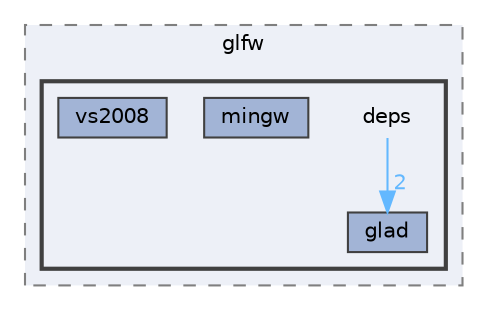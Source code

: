 digraph "C:/Users/HP/Documents/GitHub/Minero-Game/Old/Classes/lib/raylib/src/external/glfw/deps"
{
 // LATEX_PDF_SIZE
  bgcolor="transparent";
  edge [fontname=Helvetica,fontsize=10,labelfontname=Helvetica,labelfontsize=10];
  node [fontname=Helvetica,fontsize=10,shape=box,height=0.2,width=0.4];
  compound=true
  subgraph clusterdir_b5a5dcaaea388fc782e31bca61b800d1 {
    graph [ bgcolor="#edf0f7", pencolor="grey50", label="glfw", fontname=Helvetica,fontsize=10 style="filled,dashed", URL="dir_b5a5dcaaea388fc782e31bca61b800d1.html",tooltip=""]
  subgraph clusterdir_d62d5a12dbb76f3d4f679ff610056803 {
    graph [ bgcolor="#edf0f7", pencolor="grey25", label="", fontname=Helvetica,fontsize=10 style="filled,bold", URL="dir_d62d5a12dbb76f3d4f679ff610056803.html",tooltip=""]
    dir_d62d5a12dbb76f3d4f679ff610056803 [shape=plaintext, label="deps"];
  dir_15f0d52fa16b422d50c6f6e67d77dd00 [label="glad", fillcolor="#a2b4d6", color="grey25", style="filled", URL="dir_15f0d52fa16b422d50c6f6e67d77dd00.html",tooltip=""];
  dir_c1cd1a9992ad2f81133c21ff91e7ecc7 [label="mingw", fillcolor="#a2b4d6", color="grey25", style="filled", URL="dir_c1cd1a9992ad2f81133c21ff91e7ecc7.html",tooltip=""];
  dir_b8d9a7d046c3466ffe6ec706af1379de [label="vs2008", fillcolor="#a2b4d6", color="grey25", style="filled", URL="dir_b8d9a7d046c3466ffe6ec706af1379de.html",tooltip=""];
  }
  }
  dir_d62d5a12dbb76f3d4f679ff610056803->dir_15f0d52fa16b422d50c6f6e67d77dd00 [headlabel="2", labeldistance=1.5 headhref="dir_000072_000117.html" href="dir_000072_000117.html" color="steelblue1" fontcolor="steelblue1"];
}

